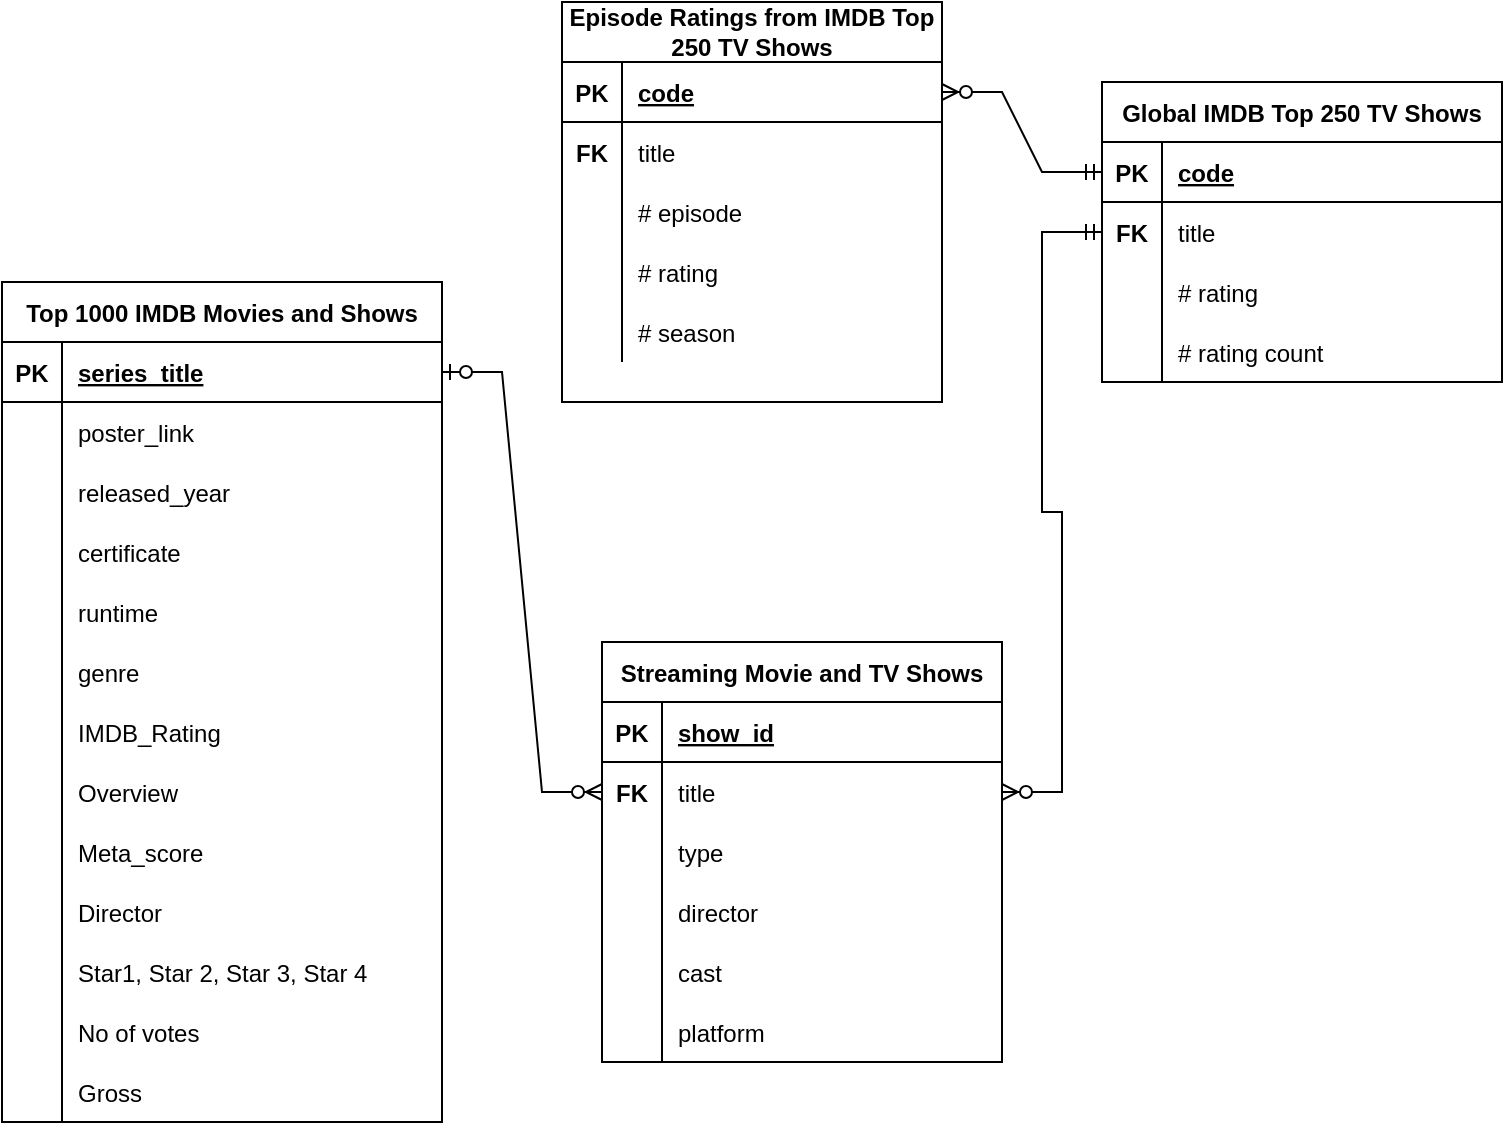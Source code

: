 <mxfile version="20.8.5" type="github" pages="2"><diagram name="ERD" id="gTYeAL0zkLcT_8AayihH"><mxGraphModel dx="1018" dy="687" grid="1" gridSize="10" guides="1" tooltips="1" connect="1" arrows="1" fold="1" page="1" pageScale="1" pageWidth="850" pageHeight="1100" math="0" shadow="0"><root><mxCell id="07M1HPTNtvwIV56oz6Gg-0"/><mxCell id="07M1HPTNtvwIV56oz6Gg-1" parent="07M1HPTNtvwIV56oz6Gg-0"/><mxCell id="07M1HPTNtvwIV56oz6Gg-2" value="Top 1000 IMDB Movies and Shows" style="shape=table;startSize=30;container=1;collapsible=1;childLayout=tableLayout;fixedRows=1;rowLines=0;fontStyle=1;align=center;resizeLast=1;" vertex="1" parent="07M1HPTNtvwIV56oz6Gg-1"><mxGeometry x="70" y="150" width="220" height="420" as="geometry"/></mxCell><mxCell id="07M1HPTNtvwIV56oz6Gg-3" value="" style="shape=tableRow;horizontal=0;startSize=0;swimlaneHead=0;swimlaneBody=0;fillColor=none;collapsible=0;dropTarget=0;points=[[0,0.5],[1,0.5]];portConstraint=eastwest;top=0;left=0;right=0;bottom=1;" vertex="1" parent="07M1HPTNtvwIV56oz6Gg-2"><mxGeometry y="30" width="220" height="30" as="geometry"/></mxCell><mxCell id="07M1HPTNtvwIV56oz6Gg-4" value="PK" style="shape=partialRectangle;connectable=0;fillColor=none;top=0;left=0;bottom=0;right=0;fontStyle=1;overflow=hidden;" vertex="1" parent="07M1HPTNtvwIV56oz6Gg-3"><mxGeometry width="30" height="30" as="geometry"><mxRectangle width="30" height="30" as="alternateBounds"/></mxGeometry></mxCell><mxCell id="07M1HPTNtvwIV56oz6Gg-5" value="series_title" style="shape=partialRectangle;connectable=0;fillColor=none;top=0;left=0;bottom=0;right=0;align=left;spacingLeft=6;fontStyle=5;overflow=hidden;" vertex="1" parent="07M1HPTNtvwIV56oz6Gg-3"><mxGeometry x="30" width="190" height="30" as="geometry"><mxRectangle width="190" height="30" as="alternateBounds"/></mxGeometry></mxCell><mxCell id="07M1HPTNtvwIV56oz6Gg-6" value="" style="shape=tableRow;horizontal=0;startSize=0;swimlaneHead=0;swimlaneBody=0;fillColor=none;collapsible=0;dropTarget=0;points=[[0,0.5],[1,0.5]];portConstraint=eastwest;top=0;left=0;right=0;bottom=0;" vertex="1" parent="07M1HPTNtvwIV56oz6Gg-2"><mxGeometry y="60" width="220" height="30" as="geometry"/></mxCell><mxCell id="07M1HPTNtvwIV56oz6Gg-7" value="" style="shape=partialRectangle;connectable=0;fillColor=none;top=0;left=0;bottom=0;right=0;editable=1;overflow=hidden;" vertex="1" parent="07M1HPTNtvwIV56oz6Gg-6"><mxGeometry width="30" height="30" as="geometry"><mxRectangle width="30" height="30" as="alternateBounds"/></mxGeometry></mxCell><mxCell id="07M1HPTNtvwIV56oz6Gg-8" value="poster_link" style="shape=partialRectangle;connectable=0;fillColor=none;top=0;left=0;bottom=0;right=0;align=left;spacingLeft=6;overflow=hidden;" vertex="1" parent="07M1HPTNtvwIV56oz6Gg-6"><mxGeometry x="30" width="190" height="30" as="geometry"><mxRectangle width="190" height="30" as="alternateBounds"/></mxGeometry></mxCell><mxCell id="07M1HPTNtvwIV56oz6Gg-9" value="" style="shape=tableRow;horizontal=0;startSize=0;swimlaneHead=0;swimlaneBody=0;fillColor=none;collapsible=0;dropTarget=0;points=[[0,0.5],[1,0.5]];portConstraint=eastwest;top=0;left=0;right=0;bottom=0;" vertex="1" parent="07M1HPTNtvwIV56oz6Gg-2"><mxGeometry y="90" width="220" height="30" as="geometry"/></mxCell><mxCell id="07M1HPTNtvwIV56oz6Gg-10" value="" style="shape=partialRectangle;connectable=0;fillColor=none;top=0;left=0;bottom=0;right=0;editable=1;overflow=hidden;" vertex="1" parent="07M1HPTNtvwIV56oz6Gg-9"><mxGeometry width="30" height="30" as="geometry"><mxRectangle width="30" height="30" as="alternateBounds"/></mxGeometry></mxCell><mxCell id="07M1HPTNtvwIV56oz6Gg-11" value="released_year" style="shape=partialRectangle;connectable=0;fillColor=none;top=0;left=0;bottom=0;right=0;align=left;spacingLeft=6;overflow=hidden;" vertex="1" parent="07M1HPTNtvwIV56oz6Gg-9"><mxGeometry x="30" width="190" height="30" as="geometry"><mxRectangle width="190" height="30" as="alternateBounds"/></mxGeometry></mxCell><mxCell id="07M1HPTNtvwIV56oz6Gg-12" value="" style="shape=tableRow;horizontal=0;startSize=0;swimlaneHead=0;swimlaneBody=0;fillColor=none;collapsible=0;dropTarget=0;points=[[0,0.5],[1,0.5]];portConstraint=eastwest;top=0;left=0;right=0;bottom=0;" vertex="1" parent="07M1HPTNtvwIV56oz6Gg-2"><mxGeometry y="120" width="220" height="30" as="geometry"/></mxCell><mxCell id="07M1HPTNtvwIV56oz6Gg-13" value="" style="shape=partialRectangle;connectable=0;fillColor=none;top=0;left=0;bottom=0;right=0;editable=1;overflow=hidden;" vertex="1" parent="07M1HPTNtvwIV56oz6Gg-12"><mxGeometry width="30" height="30" as="geometry"><mxRectangle width="30" height="30" as="alternateBounds"/></mxGeometry></mxCell><mxCell id="07M1HPTNtvwIV56oz6Gg-14" value="certificate" style="shape=partialRectangle;connectable=0;fillColor=none;top=0;left=0;bottom=0;right=0;align=left;spacingLeft=6;overflow=hidden;" vertex="1" parent="07M1HPTNtvwIV56oz6Gg-12"><mxGeometry x="30" width="190" height="30" as="geometry"><mxRectangle width="190" height="30" as="alternateBounds"/></mxGeometry></mxCell><mxCell id="07M1HPTNtvwIV56oz6Gg-15" style="shape=tableRow;horizontal=0;startSize=0;swimlaneHead=0;swimlaneBody=0;fillColor=none;collapsible=0;dropTarget=0;points=[[0,0.5],[1,0.5]];portConstraint=eastwest;top=0;left=0;right=0;bottom=0;" vertex="1" parent="07M1HPTNtvwIV56oz6Gg-2"><mxGeometry y="150" width="220" height="30" as="geometry"/></mxCell><mxCell id="07M1HPTNtvwIV56oz6Gg-16" style="shape=partialRectangle;connectable=0;fillColor=none;top=0;left=0;bottom=0;right=0;editable=1;overflow=hidden;" vertex="1" parent="07M1HPTNtvwIV56oz6Gg-15"><mxGeometry width="30" height="30" as="geometry"><mxRectangle width="30" height="30" as="alternateBounds"/></mxGeometry></mxCell><mxCell id="07M1HPTNtvwIV56oz6Gg-17" value="runtime" style="shape=partialRectangle;connectable=0;fillColor=none;top=0;left=0;bottom=0;right=0;align=left;spacingLeft=6;overflow=hidden;" vertex="1" parent="07M1HPTNtvwIV56oz6Gg-15"><mxGeometry x="30" width="190" height="30" as="geometry"><mxRectangle width="190" height="30" as="alternateBounds"/></mxGeometry></mxCell><mxCell id="07M1HPTNtvwIV56oz6Gg-18" style="shape=tableRow;horizontal=0;startSize=0;swimlaneHead=0;swimlaneBody=0;fillColor=none;collapsible=0;dropTarget=0;points=[[0,0.5],[1,0.5]];portConstraint=eastwest;top=0;left=0;right=0;bottom=0;" vertex="1" parent="07M1HPTNtvwIV56oz6Gg-2"><mxGeometry y="180" width="220" height="30" as="geometry"/></mxCell><mxCell id="07M1HPTNtvwIV56oz6Gg-19" style="shape=partialRectangle;connectable=0;fillColor=none;top=0;left=0;bottom=0;right=0;editable=1;overflow=hidden;" vertex="1" parent="07M1HPTNtvwIV56oz6Gg-18"><mxGeometry width="30" height="30" as="geometry"><mxRectangle width="30" height="30" as="alternateBounds"/></mxGeometry></mxCell><mxCell id="07M1HPTNtvwIV56oz6Gg-20" value="genre" style="shape=partialRectangle;connectable=0;fillColor=none;top=0;left=0;bottom=0;right=0;align=left;spacingLeft=6;overflow=hidden;" vertex="1" parent="07M1HPTNtvwIV56oz6Gg-18"><mxGeometry x="30" width="190" height="30" as="geometry"><mxRectangle width="190" height="30" as="alternateBounds"/></mxGeometry></mxCell><mxCell id="07M1HPTNtvwIV56oz6Gg-21" style="shape=tableRow;horizontal=0;startSize=0;swimlaneHead=0;swimlaneBody=0;fillColor=none;collapsible=0;dropTarget=0;points=[[0,0.5],[1,0.5]];portConstraint=eastwest;top=0;left=0;right=0;bottom=0;" vertex="1" parent="07M1HPTNtvwIV56oz6Gg-2"><mxGeometry y="210" width="220" height="30" as="geometry"/></mxCell><mxCell id="07M1HPTNtvwIV56oz6Gg-22" style="shape=partialRectangle;connectable=0;fillColor=none;top=0;left=0;bottom=0;right=0;editable=1;overflow=hidden;" vertex="1" parent="07M1HPTNtvwIV56oz6Gg-21"><mxGeometry width="30" height="30" as="geometry"><mxRectangle width="30" height="30" as="alternateBounds"/></mxGeometry></mxCell><mxCell id="07M1HPTNtvwIV56oz6Gg-23" value="IMDB_Rating" style="shape=partialRectangle;connectable=0;fillColor=none;top=0;left=0;bottom=0;right=0;align=left;spacingLeft=6;overflow=hidden;" vertex="1" parent="07M1HPTNtvwIV56oz6Gg-21"><mxGeometry x="30" width="190" height="30" as="geometry"><mxRectangle width="190" height="30" as="alternateBounds"/></mxGeometry></mxCell><mxCell id="07M1HPTNtvwIV56oz6Gg-24" style="shape=tableRow;horizontal=0;startSize=0;swimlaneHead=0;swimlaneBody=0;fillColor=none;collapsible=0;dropTarget=0;points=[[0,0.5],[1,0.5]];portConstraint=eastwest;top=0;left=0;right=0;bottom=0;" vertex="1" parent="07M1HPTNtvwIV56oz6Gg-2"><mxGeometry y="240" width="220" height="30" as="geometry"/></mxCell><mxCell id="07M1HPTNtvwIV56oz6Gg-25" style="shape=partialRectangle;connectable=0;fillColor=none;top=0;left=0;bottom=0;right=0;editable=1;overflow=hidden;" vertex="1" parent="07M1HPTNtvwIV56oz6Gg-24"><mxGeometry width="30" height="30" as="geometry"><mxRectangle width="30" height="30" as="alternateBounds"/></mxGeometry></mxCell><mxCell id="07M1HPTNtvwIV56oz6Gg-26" value="Overview" style="shape=partialRectangle;connectable=0;fillColor=none;top=0;left=0;bottom=0;right=0;align=left;spacingLeft=6;overflow=hidden;" vertex="1" parent="07M1HPTNtvwIV56oz6Gg-24"><mxGeometry x="30" width="190" height="30" as="geometry"><mxRectangle width="190" height="30" as="alternateBounds"/></mxGeometry></mxCell><mxCell id="07M1HPTNtvwIV56oz6Gg-27" style="shape=tableRow;horizontal=0;startSize=0;swimlaneHead=0;swimlaneBody=0;fillColor=none;collapsible=0;dropTarget=0;points=[[0,0.5],[1,0.5]];portConstraint=eastwest;top=0;left=0;right=0;bottom=0;" vertex="1" parent="07M1HPTNtvwIV56oz6Gg-2"><mxGeometry y="270" width="220" height="30" as="geometry"/></mxCell><mxCell id="07M1HPTNtvwIV56oz6Gg-28" style="shape=partialRectangle;connectable=0;fillColor=none;top=0;left=0;bottom=0;right=0;editable=1;overflow=hidden;" vertex="1" parent="07M1HPTNtvwIV56oz6Gg-27"><mxGeometry width="30" height="30" as="geometry"><mxRectangle width="30" height="30" as="alternateBounds"/></mxGeometry></mxCell><mxCell id="07M1HPTNtvwIV56oz6Gg-29" value="Meta_score" style="shape=partialRectangle;connectable=0;fillColor=none;top=0;left=0;bottom=0;right=0;align=left;spacingLeft=6;overflow=hidden;" vertex="1" parent="07M1HPTNtvwIV56oz6Gg-27"><mxGeometry x="30" width="190" height="30" as="geometry"><mxRectangle width="190" height="30" as="alternateBounds"/></mxGeometry></mxCell><mxCell id="07M1HPTNtvwIV56oz6Gg-30" style="shape=tableRow;horizontal=0;startSize=0;swimlaneHead=0;swimlaneBody=0;fillColor=none;collapsible=0;dropTarget=0;points=[[0,0.5],[1,0.5]];portConstraint=eastwest;top=0;left=0;right=0;bottom=0;" vertex="1" parent="07M1HPTNtvwIV56oz6Gg-2"><mxGeometry y="300" width="220" height="30" as="geometry"/></mxCell><mxCell id="07M1HPTNtvwIV56oz6Gg-31" style="shape=partialRectangle;connectable=0;fillColor=none;top=0;left=0;bottom=0;right=0;editable=1;overflow=hidden;" vertex="1" parent="07M1HPTNtvwIV56oz6Gg-30"><mxGeometry width="30" height="30" as="geometry"><mxRectangle width="30" height="30" as="alternateBounds"/></mxGeometry></mxCell><mxCell id="07M1HPTNtvwIV56oz6Gg-32" value="Director" style="shape=partialRectangle;connectable=0;fillColor=none;top=0;left=0;bottom=0;right=0;align=left;spacingLeft=6;overflow=hidden;" vertex="1" parent="07M1HPTNtvwIV56oz6Gg-30"><mxGeometry x="30" width="190" height="30" as="geometry"><mxRectangle width="190" height="30" as="alternateBounds"/></mxGeometry></mxCell><mxCell id="07M1HPTNtvwIV56oz6Gg-33" style="shape=tableRow;horizontal=0;startSize=0;swimlaneHead=0;swimlaneBody=0;fillColor=none;collapsible=0;dropTarget=0;points=[[0,0.5],[1,0.5]];portConstraint=eastwest;top=0;left=0;right=0;bottom=0;" vertex="1" parent="07M1HPTNtvwIV56oz6Gg-2"><mxGeometry y="330" width="220" height="30" as="geometry"/></mxCell><mxCell id="07M1HPTNtvwIV56oz6Gg-34" style="shape=partialRectangle;connectable=0;fillColor=none;top=0;left=0;bottom=0;right=0;editable=1;overflow=hidden;" vertex="1" parent="07M1HPTNtvwIV56oz6Gg-33"><mxGeometry width="30" height="30" as="geometry"><mxRectangle width="30" height="30" as="alternateBounds"/></mxGeometry></mxCell><mxCell id="07M1HPTNtvwIV56oz6Gg-35" value="Star1, Star 2, Star 3, Star 4" style="shape=partialRectangle;connectable=0;fillColor=none;top=0;left=0;bottom=0;right=0;align=left;spacingLeft=6;overflow=hidden;" vertex="1" parent="07M1HPTNtvwIV56oz6Gg-33"><mxGeometry x="30" width="190" height="30" as="geometry"><mxRectangle width="190" height="30" as="alternateBounds"/></mxGeometry></mxCell><mxCell id="07M1HPTNtvwIV56oz6Gg-36" style="shape=tableRow;horizontal=0;startSize=0;swimlaneHead=0;swimlaneBody=0;fillColor=none;collapsible=0;dropTarget=0;points=[[0,0.5],[1,0.5]];portConstraint=eastwest;top=0;left=0;right=0;bottom=0;" vertex="1" parent="07M1HPTNtvwIV56oz6Gg-2"><mxGeometry y="360" width="220" height="30" as="geometry"/></mxCell><mxCell id="07M1HPTNtvwIV56oz6Gg-37" style="shape=partialRectangle;connectable=0;fillColor=none;top=0;left=0;bottom=0;right=0;editable=1;overflow=hidden;" vertex="1" parent="07M1HPTNtvwIV56oz6Gg-36"><mxGeometry width="30" height="30" as="geometry"><mxRectangle width="30" height="30" as="alternateBounds"/></mxGeometry></mxCell><mxCell id="07M1HPTNtvwIV56oz6Gg-38" value="No of votes" style="shape=partialRectangle;connectable=0;fillColor=none;top=0;left=0;bottom=0;right=0;align=left;spacingLeft=6;overflow=hidden;" vertex="1" parent="07M1HPTNtvwIV56oz6Gg-36"><mxGeometry x="30" width="190" height="30" as="geometry"><mxRectangle width="190" height="30" as="alternateBounds"/></mxGeometry></mxCell><mxCell id="07M1HPTNtvwIV56oz6Gg-39" style="shape=tableRow;horizontal=0;startSize=0;swimlaneHead=0;swimlaneBody=0;fillColor=none;collapsible=0;dropTarget=0;points=[[0,0.5],[1,0.5]];portConstraint=eastwest;top=0;left=0;right=0;bottom=0;" vertex="1" parent="07M1HPTNtvwIV56oz6Gg-2"><mxGeometry y="390" width="220" height="30" as="geometry"/></mxCell><mxCell id="07M1HPTNtvwIV56oz6Gg-40" style="shape=partialRectangle;connectable=0;fillColor=none;top=0;left=0;bottom=0;right=0;editable=1;overflow=hidden;" vertex="1" parent="07M1HPTNtvwIV56oz6Gg-39"><mxGeometry width="30" height="30" as="geometry"><mxRectangle width="30" height="30" as="alternateBounds"/></mxGeometry></mxCell><mxCell id="07M1HPTNtvwIV56oz6Gg-41" value="Gross" style="shape=partialRectangle;connectable=0;fillColor=none;top=0;left=0;bottom=0;right=0;align=left;spacingLeft=6;overflow=hidden;" vertex="1" parent="07M1HPTNtvwIV56oz6Gg-39"><mxGeometry x="30" width="190" height="30" as="geometry"><mxRectangle width="190" height="30" as="alternateBounds"/></mxGeometry></mxCell><mxCell id="07M1HPTNtvwIV56oz6Gg-71" value="Streaming Movie and TV Shows" style="shape=table;startSize=30;container=1;collapsible=1;childLayout=tableLayout;fixedRows=1;rowLines=0;fontStyle=1;align=center;resizeLast=1;" vertex="1" parent="07M1HPTNtvwIV56oz6Gg-1"><mxGeometry x="370" y="330" width="200" height="210" as="geometry"/></mxCell><mxCell id="07M1HPTNtvwIV56oz6Gg-72" value="" style="shape=tableRow;horizontal=0;startSize=0;swimlaneHead=0;swimlaneBody=0;fillColor=none;collapsible=0;dropTarget=0;points=[[0,0.5],[1,0.5]];portConstraint=eastwest;top=0;left=0;right=0;bottom=1;" vertex="1" parent="07M1HPTNtvwIV56oz6Gg-71"><mxGeometry y="30" width="200" height="30" as="geometry"/></mxCell><mxCell id="07M1HPTNtvwIV56oz6Gg-73" value="PK" style="shape=partialRectangle;connectable=0;fillColor=none;top=0;left=0;bottom=0;right=0;fontStyle=1;overflow=hidden;" vertex="1" parent="07M1HPTNtvwIV56oz6Gg-72"><mxGeometry width="30" height="30" as="geometry"><mxRectangle width="30" height="30" as="alternateBounds"/></mxGeometry></mxCell><mxCell id="07M1HPTNtvwIV56oz6Gg-74" value="show_id" style="shape=partialRectangle;connectable=0;fillColor=none;top=0;left=0;bottom=0;right=0;align=left;spacingLeft=6;fontStyle=5;overflow=hidden;" vertex="1" parent="07M1HPTNtvwIV56oz6Gg-72"><mxGeometry x="30" width="170" height="30" as="geometry"><mxRectangle width="170" height="30" as="alternateBounds"/></mxGeometry></mxCell><mxCell id="07M1HPTNtvwIV56oz6Gg-75" value="" style="shape=tableRow;horizontal=0;startSize=0;swimlaneHead=0;swimlaneBody=0;fillColor=none;collapsible=0;dropTarget=0;points=[[0,0.5],[1,0.5]];portConstraint=eastwest;top=0;left=0;right=0;bottom=0;" vertex="1" parent="07M1HPTNtvwIV56oz6Gg-71"><mxGeometry y="60" width="200" height="30" as="geometry"/></mxCell><mxCell id="07M1HPTNtvwIV56oz6Gg-76" value="FK" style="shape=partialRectangle;connectable=0;fillColor=none;top=0;left=0;bottom=0;right=0;editable=1;overflow=hidden;fontStyle=1" vertex="1" parent="07M1HPTNtvwIV56oz6Gg-75"><mxGeometry width="30" height="30" as="geometry"><mxRectangle width="30" height="30" as="alternateBounds"/></mxGeometry></mxCell><mxCell id="07M1HPTNtvwIV56oz6Gg-77" value="title" style="shape=partialRectangle;connectable=0;fillColor=none;top=0;left=0;bottom=0;right=0;align=left;spacingLeft=6;overflow=hidden;" vertex="1" parent="07M1HPTNtvwIV56oz6Gg-75"><mxGeometry x="30" width="170" height="30" as="geometry"><mxRectangle width="170" height="30" as="alternateBounds"/></mxGeometry></mxCell><mxCell id="07M1HPTNtvwIV56oz6Gg-78" value="" style="shape=tableRow;horizontal=0;startSize=0;swimlaneHead=0;swimlaneBody=0;fillColor=none;collapsible=0;dropTarget=0;points=[[0,0.5],[1,0.5]];portConstraint=eastwest;top=0;left=0;right=0;bottom=0;" vertex="1" parent="07M1HPTNtvwIV56oz6Gg-71"><mxGeometry y="90" width="200" height="30" as="geometry"/></mxCell><mxCell id="07M1HPTNtvwIV56oz6Gg-79" value="" style="shape=partialRectangle;connectable=0;fillColor=none;top=0;left=0;bottom=0;right=0;editable=1;overflow=hidden;" vertex="1" parent="07M1HPTNtvwIV56oz6Gg-78"><mxGeometry width="30" height="30" as="geometry"><mxRectangle width="30" height="30" as="alternateBounds"/></mxGeometry></mxCell><mxCell id="07M1HPTNtvwIV56oz6Gg-80" value="type" style="shape=partialRectangle;connectable=0;fillColor=none;top=0;left=0;bottom=0;right=0;align=left;spacingLeft=6;overflow=hidden;" vertex="1" parent="07M1HPTNtvwIV56oz6Gg-78"><mxGeometry x="30" width="170" height="30" as="geometry"><mxRectangle width="170" height="30" as="alternateBounds"/></mxGeometry></mxCell><mxCell id="07M1HPTNtvwIV56oz6Gg-81" value="" style="shape=tableRow;horizontal=0;startSize=0;swimlaneHead=0;swimlaneBody=0;fillColor=none;collapsible=0;dropTarget=0;points=[[0,0.5],[1,0.5]];portConstraint=eastwest;top=0;left=0;right=0;bottom=0;" vertex="1" parent="07M1HPTNtvwIV56oz6Gg-71"><mxGeometry y="120" width="200" height="30" as="geometry"/></mxCell><mxCell id="07M1HPTNtvwIV56oz6Gg-82" value="" style="shape=partialRectangle;connectable=0;fillColor=none;top=0;left=0;bottom=0;right=0;editable=1;overflow=hidden;" vertex="1" parent="07M1HPTNtvwIV56oz6Gg-81"><mxGeometry width="30" height="30" as="geometry"><mxRectangle width="30" height="30" as="alternateBounds"/></mxGeometry></mxCell><mxCell id="07M1HPTNtvwIV56oz6Gg-83" value="director" style="shape=partialRectangle;connectable=0;fillColor=none;top=0;left=0;bottom=0;right=0;align=left;spacingLeft=6;overflow=hidden;" vertex="1" parent="07M1HPTNtvwIV56oz6Gg-81"><mxGeometry x="30" width="170" height="30" as="geometry"><mxRectangle width="170" height="30" as="alternateBounds"/></mxGeometry></mxCell><mxCell id="07M1HPTNtvwIV56oz6Gg-84" style="shape=tableRow;horizontal=0;startSize=0;swimlaneHead=0;swimlaneBody=0;fillColor=none;collapsible=0;dropTarget=0;points=[[0,0.5],[1,0.5]];portConstraint=eastwest;top=0;left=0;right=0;bottom=0;" vertex="1" parent="07M1HPTNtvwIV56oz6Gg-71"><mxGeometry y="150" width="200" height="30" as="geometry"/></mxCell><mxCell id="07M1HPTNtvwIV56oz6Gg-85" style="shape=partialRectangle;connectable=0;fillColor=none;top=0;left=0;bottom=0;right=0;editable=1;overflow=hidden;" vertex="1" parent="07M1HPTNtvwIV56oz6Gg-84"><mxGeometry width="30" height="30" as="geometry"><mxRectangle width="30" height="30" as="alternateBounds"/></mxGeometry></mxCell><mxCell id="07M1HPTNtvwIV56oz6Gg-86" value="cast" style="shape=partialRectangle;connectable=0;fillColor=none;top=0;left=0;bottom=0;right=0;align=left;spacingLeft=6;overflow=hidden;" vertex="1" parent="07M1HPTNtvwIV56oz6Gg-84"><mxGeometry x="30" width="170" height="30" as="geometry"><mxRectangle width="170" height="30" as="alternateBounds"/></mxGeometry></mxCell><mxCell id="Weg_H5dzE7N-dXqmGmlU-0" style="shape=tableRow;horizontal=0;startSize=0;swimlaneHead=0;swimlaneBody=0;fillColor=none;collapsible=0;dropTarget=0;points=[[0,0.5],[1,0.5]];portConstraint=eastwest;top=0;left=0;right=0;bottom=0;" vertex="1" parent="07M1HPTNtvwIV56oz6Gg-71"><mxGeometry y="180" width="200" height="30" as="geometry"/></mxCell><mxCell id="Weg_H5dzE7N-dXqmGmlU-1" style="shape=partialRectangle;connectable=0;fillColor=none;top=0;left=0;bottom=0;right=0;editable=1;overflow=hidden;" vertex="1" parent="Weg_H5dzE7N-dXqmGmlU-0"><mxGeometry width="30" height="30" as="geometry"><mxRectangle width="30" height="30" as="alternateBounds"/></mxGeometry></mxCell><mxCell id="Weg_H5dzE7N-dXqmGmlU-2" value="platform" style="shape=partialRectangle;connectable=0;fillColor=none;top=0;left=0;bottom=0;right=0;align=left;spacingLeft=6;overflow=hidden;" vertex="1" parent="Weg_H5dzE7N-dXqmGmlU-0"><mxGeometry x="30" width="170" height="30" as="geometry"><mxRectangle width="170" height="30" as="alternateBounds"/></mxGeometry></mxCell><mxCell id="07M1HPTNtvwIV56oz6Gg-42" value="Episode Ratings from IMDB Top 250 TV Shows" style="shape=table;startSize=30;container=1;collapsible=1;childLayout=tableLayout;fixedRows=1;rowLines=0;fontStyle=1;align=center;resizeLast=1;whiteSpace=wrap;" vertex="1" parent="07M1HPTNtvwIV56oz6Gg-1"><mxGeometry x="350" y="10" width="190" height="200" as="geometry"/></mxCell><mxCell id="07M1HPTNtvwIV56oz6Gg-43" value="" style="shape=tableRow;horizontal=0;startSize=0;swimlaneHead=0;swimlaneBody=0;fillColor=none;collapsible=0;dropTarget=0;points=[[0,0.5],[1,0.5]];portConstraint=eastwest;top=0;left=0;right=0;bottom=1;" vertex="1" parent="07M1HPTNtvwIV56oz6Gg-42"><mxGeometry y="30" width="190" height="30" as="geometry"/></mxCell><mxCell id="07M1HPTNtvwIV56oz6Gg-44" value="PK" style="shape=partialRectangle;connectable=0;fillColor=none;top=0;left=0;bottom=0;right=0;fontStyle=1;overflow=hidden;" vertex="1" parent="07M1HPTNtvwIV56oz6Gg-43"><mxGeometry width="30" height="30" as="geometry"><mxRectangle width="30" height="30" as="alternateBounds"/></mxGeometry></mxCell><mxCell id="07M1HPTNtvwIV56oz6Gg-45" value="code" style="shape=partialRectangle;connectable=0;fillColor=none;top=0;left=0;bottom=0;right=0;align=left;spacingLeft=6;fontStyle=5;overflow=hidden;" vertex="1" parent="07M1HPTNtvwIV56oz6Gg-43"><mxGeometry x="30" width="160" height="30" as="geometry"><mxRectangle width="160" height="30" as="alternateBounds"/></mxGeometry></mxCell><mxCell id="07M1HPTNtvwIV56oz6Gg-46" value="" style="shape=tableRow;horizontal=0;startSize=0;swimlaneHead=0;swimlaneBody=0;fillColor=none;collapsible=0;dropTarget=0;points=[[0,0.5],[1,0.5]];portConstraint=eastwest;top=0;left=0;right=0;bottom=0;" vertex="1" parent="07M1HPTNtvwIV56oz6Gg-42"><mxGeometry y="60" width="190" height="30" as="geometry"/></mxCell><mxCell id="07M1HPTNtvwIV56oz6Gg-47" value="FK" style="shape=partialRectangle;connectable=0;fillColor=none;top=0;left=0;bottom=0;right=0;editable=1;overflow=hidden;fontStyle=1" vertex="1" parent="07M1HPTNtvwIV56oz6Gg-46"><mxGeometry width="30" height="30" as="geometry"><mxRectangle width="30" height="30" as="alternateBounds"/></mxGeometry></mxCell><mxCell id="07M1HPTNtvwIV56oz6Gg-48" value="title" style="shape=partialRectangle;connectable=0;fillColor=none;top=0;left=0;bottom=0;right=0;align=left;spacingLeft=6;overflow=hidden;" vertex="1" parent="07M1HPTNtvwIV56oz6Gg-46"><mxGeometry x="30" width="160" height="30" as="geometry"><mxRectangle width="160" height="30" as="alternateBounds"/></mxGeometry></mxCell><mxCell id="07M1HPTNtvwIV56oz6Gg-49" value="" style="shape=tableRow;horizontal=0;startSize=0;swimlaneHead=0;swimlaneBody=0;fillColor=none;collapsible=0;dropTarget=0;points=[[0,0.5],[1,0.5]];portConstraint=eastwest;top=0;left=0;right=0;bottom=0;" vertex="1" parent="07M1HPTNtvwIV56oz6Gg-42"><mxGeometry y="90" width="190" height="30" as="geometry"/></mxCell><mxCell id="07M1HPTNtvwIV56oz6Gg-50" value="" style="shape=partialRectangle;connectable=0;fillColor=none;top=0;left=0;bottom=0;right=0;editable=1;overflow=hidden;" vertex="1" parent="07M1HPTNtvwIV56oz6Gg-49"><mxGeometry width="30" height="30" as="geometry"><mxRectangle width="30" height="30" as="alternateBounds"/></mxGeometry></mxCell><mxCell id="07M1HPTNtvwIV56oz6Gg-51" value="# episode" style="shape=partialRectangle;connectable=0;fillColor=none;top=0;left=0;bottom=0;right=0;align=left;spacingLeft=6;overflow=hidden;" vertex="1" parent="07M1HPTNtvwIV56oz6Gg-49"><mxGeometry x="30" width="160" height="30" as="geometry"><mxRectangle width="160" height="30" as="alternateBounds"/></mxGeometry></mxCell><mxCell id="07M1HPTNtvwIV56oz6Gg-52" value="" style="shape=tableRow;horizontal=0;startSize=0;swimlaneHead=0;swimlaneBody=0;fillColor=none;collapsible=0;dropTarget=0;points=[[0,0.5],[1,0.5]];portConstraint=eastwest;top=0;left=0;right=0;bottom=0;" vertex="1" parent="07M1HPTNtvwIV56oz6Gg-42"><mxGeometry y="120" width="190" height="30" as="geometry"/></mxCell><mxCell id="07M1HPTNtvwIV56oz6Gg-53" value="" style="shape=partialRectangle;connectable=0;fillColor=none;top=0;left=0;bottom=0;right=0;editable=1;overflow=hidden;" vertex="1" parent="07M1HPTNtvwIV56oz6Gg-52"><mxGeometry width="30" height="30" as="geometry"><mxRectangle width="30" height="30" as="alternateBounds"/></mxGeometry></mxCell><mxCell id="07M1HPTNtvwIV56oz6Gg-54" value="# rating" style="shape=partialRectangle;connectable=0;fillColor=none;top=0;left=0;bottom=0;right=0;align=left;spacingLeft=6;overflow=hidden;" vertex="1" parent="07M1HPTNtvwIV56oz6Gg-52"><mxGeometry x="30" width="160" height="30" as="geometry"><mxRectangle width="160" height="30" as="alternateBounds"/></mxGeometry></mxCell><mxCell id="07M1HPTNtvwIV56oz6Gg-55" style="shape=tableRow;horizontal=0;startSize=0;swimlaneHead=0;swimlaneBody=0;fillColor=none;collapsible=0;dropTarget=0;points=[[0,0.5],[1,0.5]];portConstraint=eastwest;top=0;left=0;right=0;bottom=0;" vertex="1" parent="07M1HPTNtvwIV56oz6Gg-42"><mxGeometry y="150" width="190" height="30" as="geometry"/></mxCell><mxCell id="07M1HPTNtvwIV56oz6Gg-56" style="shape=partialRectangle;connectable=0;fillColor=none;top=0;left=0;bottom=0;right=0;editable=1;overflow=hidden;" vertex="1" parent="07M1HPTNtvwIV56oz6Gg-55"><mxGeometry width="30" height="30" as="geometry"><mxRectangle width="30" height="30" as="alternateBounds"/></mxGeometry></mxCell><mxCell id="07M1HPTNtvwIV56oz6Gg-57" value="# season" style="shape=partialRectangle;connectable=0;fillColor=none;top=0;left=0;bottom=0;right=0;align=left;spacingLeft=6;overflow=hidden;" vertex="1" parent="07M1HPTNtvwIV56oz6Gg-55"><mxGeometry x="30" width="160" height="30" as="geometry"><mxRectangle width="160" height="30" as="alternateBounds"/></mxGeometry></mxCell><mxCell id="07M1HPTNtvwIV56oz6Gg-58" value="Global IMDB Top 250 TV Shows" style="shape=table;startSize=30;container=1;collapsible=1;childLayout=tableLayout;fixedRows=1;rowLines=0;fontStyle=1;align=center;resizeLast=1;" vertex="1" parent="07M1HPTNtvwIV56oz6Gg-1"><mxGeometry x="620" y="50" width="200" height="150" as="geometry"/></mxCell><mxCell id="07M1HPTNtvwIV56oz6Gg-59" value="" style="shape=tableRow;horizontal=0;startSize=0;swimlaneHead=0;swimlaneBody=0;fillColor=none;collapsible=0;dropTarget=0;points=[[0,0.5],[1,0.5]];portConstraint=eastwest;top=0;left=0;right=0;bottom=1;" vertex="1" parent="07M1HPTNtvwIV56oz6Gg-58"><mxGeometry y="30" width="200" height="30" as="geometry"/></mxCell><mxCell id="07M1HPTNtvwIV56oz6Gg-60" value="PK" style="shape=partialRectangle;connectable=0;fillColor=none;top=0;left=0;bottom=0;right=0;fontStyle=1;overflow=hidden;" vertex="1" parent="07M1HPTNtvwIV56oz6Gg-59"><mxGeometry width="30" height="30" as="geometry"><mxRectangle width="30" height="30" as="alternateBounds"/></mxGeometry></mxCell><mxCell id="07M1HPTNtvwIV56oz6Gg-61" value="code" style="shape=partialRectangle;connectable=0;fillColor=none;top=0;left=0;bottom=0;right=0;align=left;spacingLeft=6;fontStyle=5;overflow=hidden;" vertex="1" parent="07M1HPTNtvwIV56oz6Gg-59"><mxGeometry x="30" width="170" height="30" as="geometry"><mxRectangle width="170" height="30" as="alternateBounds"/></mxGeometry></mxCell><mxCell id="07M1HPTNtvwIV56oz6Gg-62" value="" style="shape=tableRow;horizontal=0;startSize=0;swimlaneHead=0;swimlaneBody=0;fillColor=none;collapsible=0;dropTarget=0;points=[[0,0.5],[1,0.5]];portConstraint=eastwest;top=0;left=0;right=0;bottom=0;" vertex="1" parent="07M1HPTNtvwIV56oz6Gg-58"><mxGeometry y="60" width="200" height="30" as="geometry"/></mxCell><mxCell id="07M1HPTNtvwIV56oz6Gg-63" value="FK" style="shape=partialRectangle;connectable=0;fillColor=none;top=0;left=0;bottom=0;right=0;editable=1;overflow=hidden;fontStyle=1" vertex="1" parent="07M1HPTNtvwIV56oz6Gg-62"><mxGeometry width="30" height="30" as="geometry"><mxRectangle width="30" height="30" as="alternateBounds"/></mxGeometry></mxCell><mxCell id="07M1HPTNtvwIV56oz6Gg-64" value="title" style="shape=partialRectangle;connectable=0;fillColor=none;top=0;left=0;bottom=0;right=0;align=left;spacingLeft=6;overflow=hidden;" vertex="1" parent="07M1HPTNtvwIV56oz6Gg-62"><mxGeometry x="30" width="170" height="30" as="geometry"><mxRectangle width="170" height="30" as="alternateBounds"/></mxGeometry></mxCell><mxCell id="07M1HPTNtvwIV56oz6Gg-65" value="" style="shape=tableRow;horizontal=0;startSize=0;swimlaneHead=0;swimlaneBody=0;fillColor=none;collapsible=0;dropTarget=0;points=[[0,0.5],[1,0.5]];portConstraint=eastwest;top=0;left=0;right=0;bottom=0;" vertex="1" parent="07M1HPTNtvwIV56oz6Gg-58"><mxGeometry y="90" width="200" height="30" as="geometry"/></mxCell><mxCell id="07M1HPTNtvwIV56oz6Gg-66" value="" style="shape=partialRectangle;connectable=0;fillColor=none;top=0;left=0;bottom=0;right=0;editable=1;overflow=hidden;" vertex="1" parent="07M1HPTNtvwIV56oz6Gg-65"><mxGeometry width="30" height="30" as="geometry"><mxRectangle width="30" height="30" as="alternateBounds"/></mxGeometry></mxCell><mxCell id="07M1HPTNtvwIV56oz6Gg-67" value="# rating" style="shape=partialRectangle;connectable=0;fillColor=none;top=0;left=0;bottom=0;right=0;align=left;spacingLeft=6;overflow=hidden;" vertex="1" parent="07M1HPTNtvwIV56oz6Gg-65"><mxGeometry x="30" width="170" height="30" as="geometry"><mxRectangle width="170" height="30" as="alternateBounds"/></mxGeometry></mxCell><mxCell id="07M1HPTNtvwIV56oz6Gg-68" value="" style="shape=tableRow;horizontal=0;startSize=0;swimlaneHead=0;swimlaneBody=0;fillColor=none;collapsible=0;dropTarget=0;points=[[0,0.5],[1,0.5]];portConstraint=eastwest;top=0;left=0;right=0;bottom=0;" vertex="1" parent="07M1HPTNtvwIV56oz6Gg-58"><mxGeometry y="120" width="200" height="30" as="geometry"/></mxCell><mxCell id="07M1HPTNtvwIV56oz6Gg-69" value="" style="shape=partialRectangle;connectable=0;fillColor=none;top=0;left=0;bottom=0;right=0;editable=1;overflow=hidden;" vertex="1" parent="07M1HPTNtvwIV56oz6Gg-68"><mxGeometry width="30" height="30" as="geometry"><mxRectangle width="30" height="30" as="alternateBounds"/></mxGeometry></mxCell><mxCell id="07M1HPTNtvwIV56oz6Gg-70" value="# rating count" style="shape=partialRectangle;connectable=0;fillColor=none;top=0;left=0;bottom=0;right=0;align=left;spacingLeft=6;overflow=hidden;" vertex="1" parent="07M1HPTNtvwIV56oz6Gg-68"><mxGeometry x="30" width="170" height="30" as="geometry"><mxRectangle width="170" height="30" as="alternateBounds"/></mxGeometry></mxCell><mxCell id="d3qd44ps0U27phN8B4uP-0" value="" style="edgeStyle=entityRelationEdgeStyle;fontSize=12;html=1;endArrow=ERzeroToMany;startArrow=ERzeroToOne;rounded=0;" edge="1" parent="07M1HPTNtvwIV56oz6Gg-1" source="07M1HPTNtvwIV56oz6Gg-3" target="07M1HPTNtvwIV56oz6Gg-75"><mxGeometry width="100" height="100" relative="1" as="geometry"><mxPoint x="370" y="400" as="sourcePoint"/><mxPoint x="470" y="300" as="targetPoint"/></mxGeometry></mxCell><mxCell id="d3qd44ps0U27phN8B4uP-2" value="" style="edgeStyle=entityRelationEdgeStyle;fontSize=12;html=1;endArrow=ERzeroToMany;startArrow=ERmandOne;rounded=0;" edge="1" parent="07M1HPTNtvwIV56oz6Gg-1" source="07M1HPTNtvwIV56oz6Gg-59" target="07M1HPTNtvwIV56oz6Gg-43"><mxGeometry width="100" height="100" relative="1" as="geometry"><mxPoint x="370" y="400" as="sourcePoint"/><mxPoint x="470" y="300" as="targetPoint"/></mxGeometry></mxCell><mxCell id="d3qd44ps0U27phN8B4uP-3" value="" style="edgeStyle=entityRelationEdgeStyle;fontSize=12;html=1;endArrow=ERzeroToMany;startArrow=ERmandOne;rounded=0;" edge="1" parent="07M1HPTNtvwIV56oz6Gg-1" source="07M1HPTNtvwIV56oz6Gg-62" target="07M1HPTNtvwIV56oz6Gg-75"><mxGeometry width="100" height="100" relative="1" as="geometry"><mxPoint x="370" y="400" as="sourcePoint"/><mxPoint x="470" y="300" as="targetPoint"/></mxGeometry></mxCell></root></mxGraphModel></diagram><diagram id="sbkp3b8QtazXJiebO8vR" name="Architecture Diagram"><mxGraphModel dx="1198" dy="808" grid="1" gridSize="10" guides="1" tooltips="1" connect="1" arrows="1" fold="1" page="1" pageScale="1" pageWidth="850" pageHeight="1100" math="0" shadow="0"><root><mxCell id="0"/><mxCell id="1" parent="0"/><mxCell id="L7PFOgskoFnMLKlEkCeK-7" value="" style="rounded=0;whiteSpace=wrap;html=1;" vertex="1" parent="1"><mxGeometry x="20" y="20" width="100" height="420" as="geometry"/></mxCell><mxCell id="fmypCoz5EwrnieeLrWAv-1" value="AWS Cloud" style="points=[[0,0],[0.25,0],[0.5,0],[0.75,0],[1,0],[1,0.25],[1,0.5],[1,0.75],[1,1],[0.75,1],[0.5,1],[0.25,1],[0,1],[0,0.75],[0,0.5],[0,0.25]];outlineConnect=0;gradientColor=none;html=1;whiteSpace=wrap;fontSize=12;fontStyle=0;container=1;pointerEvents=0;collapsible=0;recursiveResize=0;shape=mxgraph.aws4.group;grIcon=mxgraph.aws4.group_aws_cloud_alt;strokeColor=#232F3E;fillColor=none;verticalAlign=top;align=left;spacingLeft=30;fontColor=#232F3E;dashed=0;" vertex="1" parent="1"><mxGeometry x="380" y="20" width="360" height="280" as="geometry"/></mxCell><mxCell id="fmypCoz5EwrnieeLrWAv-6" value="" style="sketch=0;outlineConnect=0;fontColor=#232F3E;gradientColor=none;fillColor=#2E27AD;strokeColor=none;dashed=0;verticalLabelPosition=bottom;verticalAlign=top;align=center;html=1;fontSize=12;fontStyle=0;aspect=fixed;pointerEvents=1;shape=mxgraph.aws4.rds_mysql_instance;" vertex="1" parent="fmypCoz5EwrnieeLrWAv-1"><mxGeometry x="237.5" y="150" width="75" height="75" as="geometry"/></mxCell><mxCell id="FZrx-8fytWws9j8s1Bap-1" value="" style="sketch=0;outlineConnect=0;fontColor=#232F3E;gradientColor=none;fillColor=#2E27AD;strokeColor=none;dashed=0;verticalLabelPosition=bottom;verticalAlign=top;align=center;html=1;fontSize=12;fontStyle=0;aspect=fixed;pointerEvents=1;shape=mxgraph.aws4.rds_instance_alt;" vertex="1" parent="fmypCoz5EwrnieeLrWAv-1"><mxGeometry x="120" y="30" width="220" height="220" as="geometry"/></mxCell><mxCell id="FZrx-8fytWws9j8s1Bap-3" value="" style="shape=image;verticalLabelPosition=bottom;labelBackgroundColor=default;verticalAlign=top;aspect=fixed;imageAspect=0;image=https://raw.githubusercontent.com/linuxserver/docker-templates/master/linuxserver.io/img/mysql-workbench-icon.png;" vertex="1" parent="1"><mxGeometry x="630" y="400" width="102" height="102" as="geometry"/></mxCell><mxCell id="L7PFOgskoFnMLKlEkCeK-1" value="Netflix Data" style="sketch=0;outlineConnect=0;fontColor=#232F3E;gradientColor=none;fillColor=#232F3D;strokeColor=none;dashed=0;verticalLabelPosition=bottom;verticalAlign=top;align=center;html=1;fontSize=12;fontStyle=0;aspect=fixed;pointerEvents=1;shape=mxgraph.aws4.generic_database;whiteSpace=wrap;" vertex="1" parent="1"><mxGeometry x="50" y="30" width="37.82" height="50" as="geometry"/></mxCell><mxCell id="L7PFOgskoFnMLKlEkCeK-4" value="Hulu Data" style="sketch=0;outlineConnect=0;fontColor=#232F3E;gradientColor=none;fillColor=#232F3D;strokeColor=none;dashed=0;verticalLabelPosition=bottom;verticalAlign=top;align=center;html=1;fontSize=12;fontStyle=0;aspect=fixed;pointerEvents=1;shape=mxgraph.aws4.generic_database;whiteSpace=wrap;" vertex="1" parent="1"><mxGeometry x="50" y="120" width="37.82" height="50" as="geometry"/></mxCell><mxCell id="L7PFOgskoFnMLKlEkCeK-5" value="Amazon Prime Data" style="sketch=0;outlineConnect=0;fontColor=#232F3E;gradientColor=none;fillColor=#232F3D;strokeColor=none;dashed=0;verticalLabelPosition=bottom;verticalAlign=top;align=center;html=1;fontSize=12;fontStyle=0;aspect=fixed;pointerEvents=1;shape=mxgraph.aws4.generic_database;whiteSpace=wrap;" vertex="1" parent="1"><mxGeometry x="50" y="220" width="37.82" height="50" as="geometry"/></mxCell><mxCell id="L7PFOgskoFnMLKlEkCeK-6" value="Disney Plus Data" style="sketch=0;outlineConnect=0;fontColor=#232F3E;gradientColor=none;fillColor=#232F3D;strokeColor=none;dashed=0;verticalLabelPosition=bottom;verticalAlign=top;align=center;html=1;fontSize=12;fontStyle=0;aspect=fixed;pointerEvents=1;shape=mxgraph.aws4.generic_database;whiteSpace=wrap;" vertex="1" parent="1"><mxGeometry x="50" y="330" width="37.82" height="50" as="geometry"/></mxCell><mxCell id="L7PFOgskoFnMLKlEkCeK-8" value="Streaming Data" style="sketch=0;outlineConnect=0;fontColor=#232F3E;gradientColor=none;fillColor=#232F3D;strokeColor=none;dashed=0;verticalLabelPosition=bottom;verticalAlign=top;align=center;html=1;fontSize=12;fontStyle=0;aspect=fixed;pointerEvents=1;shape=mxgraph.aws4.generic_database;" vertex="1" parent="1"><mxGeometry x="180" y="160" width="59" height="78" as="geometry"/></mxCell><mxCell id="mI4qMn5W_5uQHpQBxPpp-1" value="" style="endArrow=classic;html=1;rounded=0;" edge="1" parent="1" source="L7PFOgskoFnMLKlEkCeK-1" target="L7PFOgskoFnMLKlEkCeK-8"><mxGeometry width="50" height="50" relative="1" as="geometry"><mxPoint x="430" y="250" as="sourcePoint"/><mxPoint x="480" y="200" as="targetPoint"/></mxGeometry></mxCell><mxCell id="mI4qMn5W_5uQHpQBxPpp-2" value="" style="endArrow=classic;html=1;rounded=0;" edge="1" parent="1" source="L7PFOgskoFnMLKlEkCeK-4" target="L7PFOgskoFnMLKlEkCeK-8"><mxGeometry width="50" height="50" relative="1" as="geometry"><mxPoint x="67.82" y="84.369" as="sourcePoint"/><mxPoint x="160" y="178.784" as="targetPoint"/></mxGeometry></mxCell><mxCell id="mI4qMn5W_5uQHpQBxPpp-3" value="" style="endArrow=classic;html=1;rounded=0;" edge="1" parent="1" source="L7PFOgskoFnMLKlEkCeK-5" target="L7PFOgskoFnMLKlEkCeK-8"><mxGeometry width="50" height="50" relative="1" as="geometry"><mxPoint x="67.82" y="162.263" as="sourcePoint"/><mxPoint x="160" y="197.669" as="targetPoint"/></mxGeometry></mxCell><mxCell id="mI4qMn5W_5uQHpQBxPpp-4" value="" style="endArrow=classic;html=1;rounded=0;" edge="1" parent="1" source="L7PFOgskoFnMLKlEkCeK-6" target="L7PFOgskoFnMLKlEkCeK-8"><mxGeometry width="50" height="50" relative="1" as="geometry"><mxPoint x="97.82" y="248.813" as="sourcePoint"/><mxPoint x="190" y="218.652" as="targetPoint"/></mxGeometry></mxCell><mxCell id="mI4qMn5W_5uQHpQBxPpp-5" value="IMDb Top Movies" style="sketch=0;outlineConnect=0;fontColor=#232F3E;gradientColor=none;fillColor=#232F3D;strokeColor=none;dashed=0;verticalLabelPosition=bottom;verticalAlign=top;align=center;html=1;fontSize=12;fontStyle=0;aspect=fixed;pointerEvents=1;shape=mxgraph.aws4.generic_database;whiteSpace=wrap;" vertex="1" parent="1"><mxGeometry x="50" y="460" width="37.82" height="50" as="geometry"/></mxCell><mxCell id="mI4qMn5W_5uQHpQBxPpp-6" value="IMDb Top TV Shows" style="sketch=0;outlineConnect=0;fontColor=#232F3E;gradientColor=none;fillColor=#232F3D;strokeColor=none;dashed=0;verticalLabelPosition=bottom;verticalAlign=top;align=center;html=1;fontSize=12;fontStyle=0;aspect=fixed;pointerEvents=1;shape=mxgraph.aws4.generic_database;whiteSpace=wrap;" vertex="1" parent="1"><mxGeometry x="51.09" y="570" width="37.82" height="50" as="geometry"/></mxCell><mxCell id="mI4qMn5W_5uQHpQBxPpp-9" value="IMDb Top Episodes" style="sketch=0;outlineConnect=0;fontColor=#232F3E;gradientColor=none;fillColor=#232F3D;strokeColor=none;dashed=0;verticalLabelPosition=bottom;verticalAlign=top;align=center;html=1;fontSize=12;fontStyle=0;aspect=fixed;pointerEvents=1;shape=mxgraph.aws4.generic_database;whiteSpace=wrap;" vertex="1" parent="1"><mxGeometry x="51.09" y="700" width="37.82" height="50" as="geometry"/></mxCell><mxCell id="mI4qMn5W_5uQHpQBxPpp-10" value="" style="endArrow=classic;html=1;rounded=0;" edge="1" parent="1" source="L7PFOgskoFnMLKlEkCeK-8" target="fmypCoz5EwrnieeLrWAv-1"><mxGeometry width="50" height="50" relative="1" as="geometry"><mxPoint x="97.82" y="344.017" as="sourcePoint"/><mxPoint x="190" y="241.733" as="targetPoint"/></mxGeometry></mxCell><mxCell id="mI4qMn5W_5uQHpQBxPpp-11" value="" style="endArrow=classic;html=1;rounded=0;" edge="1" parent="1" source="mI4qMn5W_5uQHpQBxPpp-5" target="fmypCoz5EwrnieeLrWAv-1"><mxGeometry width="50" height="50" relative="1" as="geometry"><mxPoint x="249" y="205.718" as="sourcePoint"/><mxPoint x="390" y="190.029" as="targetPoint"/></mxGeometry></mxCell><mxCell id="mI4qMn5W_5uQHpQBxPpp-12" value="" style="endArrow=classic;html=1;rounded=0;" edge="1" parent="1" source="mI4qMn5W_5uQHpQBxPpp-6" target="fmypCoz5EwrnieeLrWAv-1"><mxGeometry width="50" height="50" relative="1" as="geometry"><mxPoint x="97.82" y="482.485" as="sourcePoint"/><mxPoint x="390" y="289.123" as="targetPoint"/></mxGeometry></mxCell><mxCell id="mI4qMn5W_5uQHpQBxPpp-13" value="" style="endArrow=classic;html=1;rounded=0;" edge="1" parent="1" source="mI4qMn5W_5uQHpQBxPpp-9" target="fmypCoz5EwrnieeLrWAv-1"><mxGeometry width="50" height="50" relative="1" as="geometry"><mxPoint x="98.91" y="588.213" as="sourcePoint"/><mxPoint x="412.299" y="310" as="targetPoint"/></mxGeometry></mxCell><mxCell id="mI4qMn5W_5uQHpQBxPpp-14" value="" style="endArrow=classic;html=1;rounded=0;" edge="1" parent="1" source="FZrx-8fytWws9j8s1Bap-1" target="FZrx-8fytWws9j8s1Bap-3"><mxGeometry width="50" height="50" relative="1" as="geometry"><mxPoint x="400" y="400" as="sourcePoint"/><mxPoint x="450" y="350" as="targetPoint"/></mxGeometry></mxCell></root></mxGraphModel></diagram></mxfile>